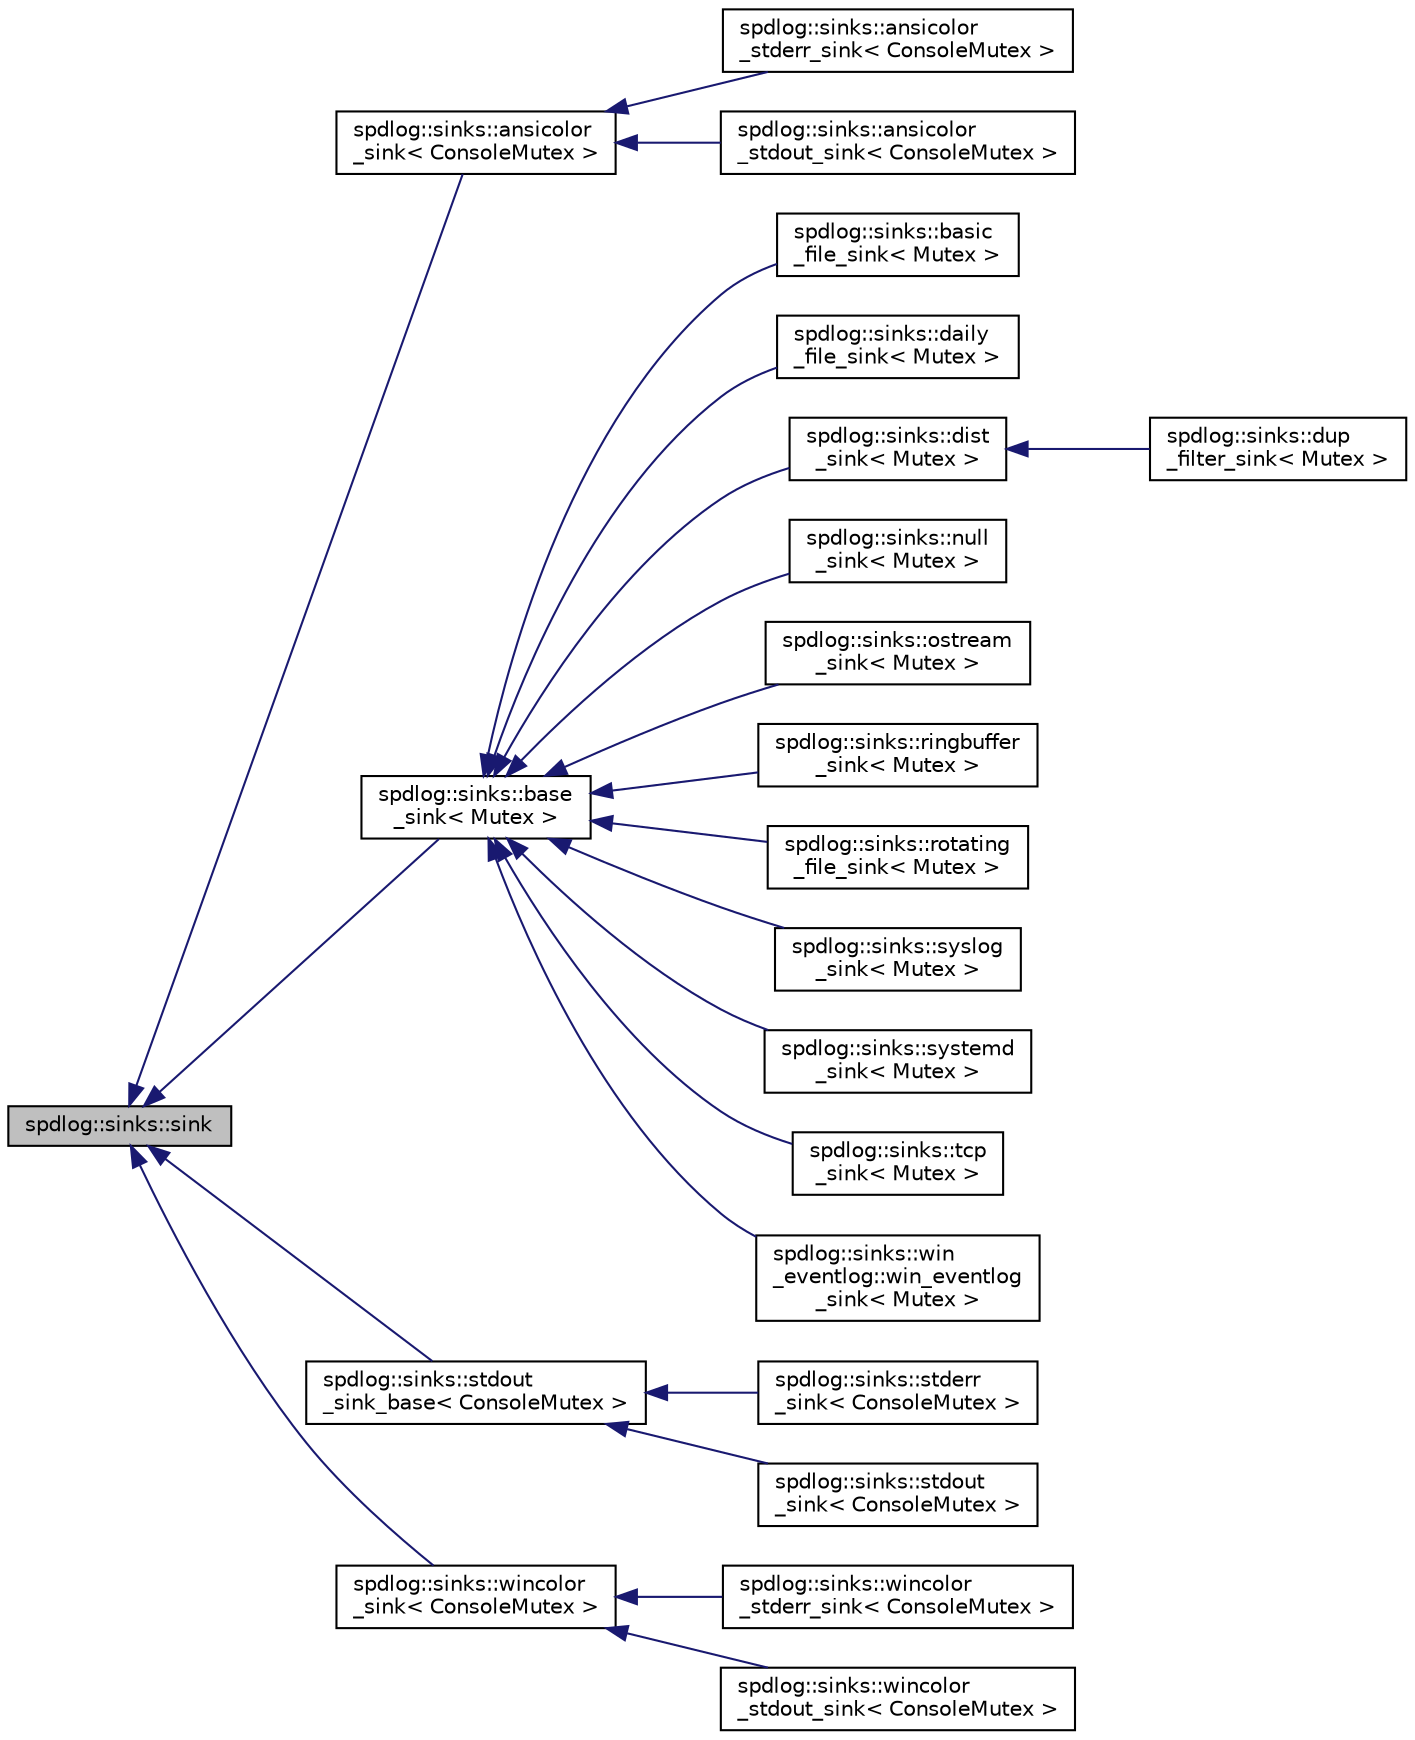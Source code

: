 digraph "spdlog::sinks::sink"
{
  edge [fontname="Helvetica",fontsize="10",labelfontname="Helvetica",labelfontsize="10"];
  node [fontname="Helvetica",fontsize="10",shape=record];
  rankdir="LR";
  Node0 [label="spdlog::sinks::sink",height=0.2,width=0.4,color="black", fillcolor="grey75", style="filled", fontcolor="black"];
  Node0 -> Node1 [dir="back",color="midnightblue",fontsize="10",style="solid",fontname="Helvetica"];
  Node1 [label="spdlog::sinks::ansicolor\l_sink\< ConsoleMutex \>",height=0.2,width=0.4,color="black", fillcolor="white", style="filled",URL="$classspdlog_1_1sinks_1_1ansicolor__sink.html"];
  Node1 -> Node2 [dir="back",color="midnightblue",fontsize="10",style="solid",fontname="Helvetica"];
  Node2 [label="spdlog::sinks::ansicolor\l_stderr_sink\< ConsoleMutex \>",height=0.2,width=0.4,color="black", fillcolor="white", style="filled",URL="$classspdlog_1_1sinks_1_1ansicolor__stderr__sink.html"];
  Node1 -> Node3 [dir="back",color="midnightblue",fontsize="10",style="solid",fontname="Helvetica"];
  Node3 [label="spdlog::sinks::ansicolor\l_stdout_sink\< ConsoleMutex \>",height=0.2,width=0.4,color="black", fillcolor="white", style="filled",URL="$classspdlog_1_1sinks_1_1ansicolor__stdout__sink.html"];
  Node0 -> Node4 [dir="back",color="midnightblue",fontsize="10",style="solid",fontname="Helvetica"];
  Node4 [label="spdlog::sinks::base\l_sink\< Mutex \>",height=0.2,width=0.4,color="black", fillcolor="white", style="filled",URL="$classspdlog_1_1sinks_1_1base__sink.html"];
  Node4 -> Node5 [dir="back",color="midnightblue",fontsize="10",style="solid",fontname="Helvetica"];
  Node5 [label="spdlog::sinks::basic\l_file_sink\< Mutex \>",height=0.2,width=0.4,color="black", fillcolor="white", style="filled",URL="$classspdlog_1_1sinks_1_1basic__file__sink.html"];
  Node4 -> Node6 [dir="back",color="midnightblue",fontsize="10",style="solid",fontname="Helvetica"];
  Node6 [label="spdlog::sinks::daily\l_file_sink\< Mutex \>",height=0.2,width=0.4,color="black", fillcolor="white", style="filled",URL="$classspdlog_1_1sinks_1_1daily__file__sink.html"];
  Node4 -> Node7 [dir="back",color="midnightblue",fontsize="10",style="solid",fontname="Helvetica"];
  Node7 [label="spdlog::sinks::dist\l_sink\< Mutex \>",height=0.2,width=0.4,color="black", fillcolor="white", style="filled",URL="$classspdlog_1_1sinks_1_1dist__sink.html"];
  Node7 -> Node8 [dir="back",color="midnightblue",fontsize="10",style="solid",fontname="Helvetica"];
  Node8 [label="spdlog::sinks::dup\l_filter_sink\< Mutex \>",height=0.2,width=0.4,color="black", fillcolor="white", style="filled",URL="$classspdlog_1_1sinks_1_1dup__filter__sink.html"];
  Node4 -> Node9 [dir="back",color="midnightblue",fontsize="10",style="solid",fontname="Helvetica"];
  Node9 [label="spdlog::sinks::null\l_sink\< Mutex \>",height=0.2,width=0.4,color="black", fillcolor="white", style="filled",URL="$classspdlog_1_1sinks_1_1null__sink.html"];
  Node4 -> Node10 [dir="back",color="midnightblue",fontsize="10",style="solid",fontname="Helvetica"];
  Node10 [label="spdlog::sinks::ostream\l_sink\< Mutex \>",height=0.2,width=0.4,color="black", fillcolor="white", style="filled",URL="$classspdlog_1_1sinks_1_1ostream__sink.html"];
  Node4 -> Node11 [dir="back",color="midnightblue",fontsize="10",style="solid",fontname="Helvetica"];
  Node11 [label="spdlog::sinks::ringbuffer\l_sink\< Mutex \>",height=0.2,width=0.4,color="black", fillcolor="white", style="filled",URL="$classspdlog_1_1sinks_1_1ringbuffer__sink.html"];
  Node4 -> Node12 [dir="back",color="midnightblue",fontsize="10",style="solid",fontname="Helvetica"];
  Node12 [label="spdlog::sinks::rotating\l_file_sink\< Mutex \>",height=0.2,width=0.4,color="black", fillcolor="white", style="filled",URL="$classspdlog_1_1sinks_1_1rotating__file__sink.html"];
  Node4 -> Node13 [dir="back",color="midnightblue",fontsize="10",style="solid",fontname="Helvetica"];
  Node13 [label="spdlog::sinks::syslog\l_sink\< Mutex \>",height=0.2,width=0.4,color="black", fillcolor="white", style="filled",URL="$classspdlog_1_1sinks_1_1syslog__sink.html"];
  Node4 -> Node14 [dir="back",color="midnightblue",fontsize="10",style="solid",fontname="Helvetica"];
  Node14 [label="spdlog::sinks::systemd\l_sink\< Mutex \>",height=0.2,width=0.4,color="black", fillcolor="white", style="filled",URL="$classspdlog_1_1sinks_1_1systemd__sink.html"];
  Node4 -> Node15 [dir="back",color="midnightblue",fontsize="10",style="solid",fontname="Helvetica"];
  Node15 [label="spdlog::sinks::tcp\l_sink\< Mutex \>",height=0.2,width=0.4,color="black", fillcolor="white", style="filled",URL="$classspdlog_1_1sinks_1_1tcp__sink.html"];
  Node4 -> Node16 [dir="back",color="midnightblue",fontsize="10",style="solid",fontname="Helvetica"];
  Node16 [label="spdlog::sinks::win\l_eventlog::win_eventlog\l_sink\< Mutex \>",height=0.2,width=0.4,color="black", fillcolor="white", style="filled",URL="$classspdlog_1_1sinks_1_1win__eventlog_1_1win__eventlog__sink.html"];
  Node0 -> Node17 [dir="back",color="midnightblue",fontsize="10",style="solid",fontname="Helvetica"];
  Node17 [label="spdlog::sinks::stdout\l_sink_base\< ConsoleMutex \>",height=0.2,width=0.4,color="black", fillcolor="white", style="filled",URL="$classspdlog_1_1sinks_1_1stdout__sink__base.html"];
  Node17 -> Node18 [dir="back",color="midnightblue",fontsize="10",style="solid",fontname="Helvetica"];
  Node18 [label="spdlog::sinks::stderr\l_sink\< ConsoleMutex \>",height=0.2,width=0.4,color="black", fillcolor="white", style="filled",URL="$classspdlog_1_1sinks_1_1stderr__sink.html"];
  Node17 -> Node19 [dir="back",color="midnightblue",fontsize="10",style="solid",fontname="Helvetica"];
  Node19 [label="spdlog::sinks::stdout\l_sink\< ConsoleMutex \>",height=0.2,width=0.4,color="black", fillcolor="white", style="filled",URL="$classspdlog_1_1sinks_1_1stdout__sink.html"];
  Node0 -> Node20 [dir="back",color="midnightblue",fontsize="10",style="solid",fontname="Helvetica"];
  Node20 [label="spdlog::sinks::wincolor\l_sink\< ConsoleMutex \>",height=0.2,width=0.4,color="black", fillcolor="white", style="filled",URL="$classspdlog_1_1sinks_1_1wincolor__sink.html"];
  Node20 -> Node21 [dir="back",color="midnightblue",fontsize="10",style="solid",fontname="Helvetica"];
  Node21 [label="spdlog::sinks::wincolor\l_stderr_sink\< ConsoleMutex \>",height=0.2,width=0.4,color="black", fillcolor="white", style="filled",URL="$classspdlog_1_1sinks_1_1wincolor__stderr__sink.html"];
  Node20 -> Node22 [dir="back",color="midnightblue",fontsize="10",style="solid",fontname="Helvetica"];
  Node22 [label="spdlog::sinks::wincolor\l_stdout_sink\< ConsoleMutex \>",height=0.2,width=0.4,color="black", fillcolor="white", style="filled",URL="$classspdlog_1_1sinks_1_1wincolor__stdout__sink.html"];
}
